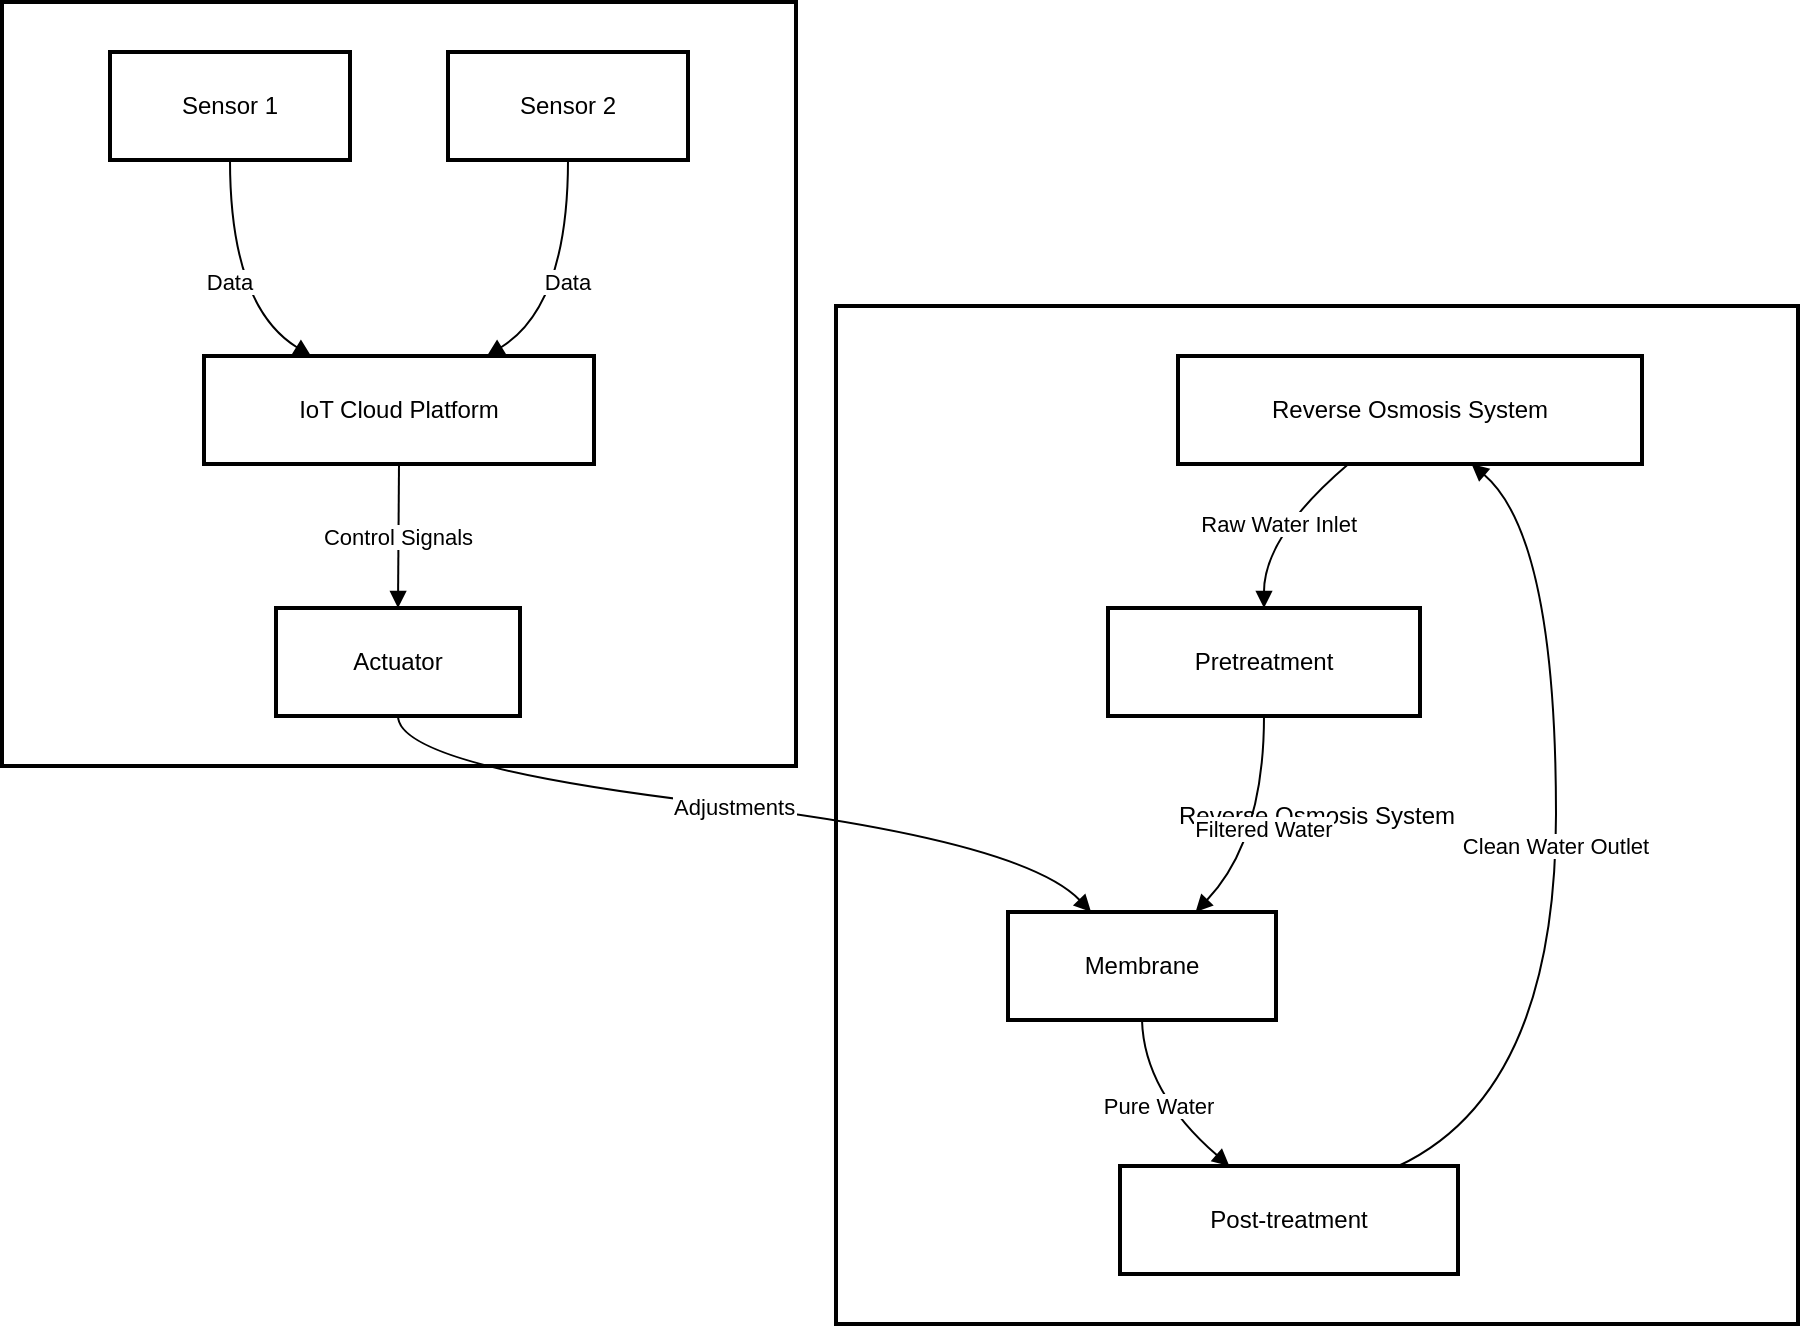 <mxfile version="26.0.14">
  <diagram name="Page-1" id="9Qz-wawpg3vupjKAQw7r">
    <mxGraphModel>
      <root>
        <mxCell id="0" />
        <mxCell id="1" parent="0" />
        <mxCell id="2" value="Internet of Things (IoT)" style="whiteSpace=wrap;strokeWidth=2;" vertex="1" parent="1">
          <mxGeometry x="8" y="8" width="397" height="382" as="geometry" />
        </mxCell>
        <mxCell id="3" value="Reverse Osmosis System" style="whiteSpace=wrap;strokeWidth=2;" vertex="1" parent="1">
          <mxGeometry x="425" y="160" width="481" height="509" as="geometry" />
        </mxCell>
        <mxCell id="4" value="Reverse Osmosis System" style="whiteSpace=wrap;strokeWidth=2;" vertex="1" parent="1">
          <mxGeometry x="596" y="185" width="232" height="54" as="geometry" />
        </mxCell>
        <mxCell id="5" value="Pretreatment" style="whiteSpace=wrap;strokeWidth=2;" vertex="1" parent="1">
          <mxGeometry x="561" y="311" width="156" height="54" as="geometry" />
        </mxCell>
        <mxCell id="6" value="Membrane" style="whiteSpace=wrap;strokeWidth=2;" vertex="1" parent="1">
          <mxGeometry x="511" y="463" width="134" height="54" as="geometry" />
        </mxCell>
        <mxCell id="7" value="Post-treatment" style="whiteSpace=wrap;strokeWidth=2;" vertex="1" parent="1">
          <mxGeometry x="567" y="590" width="169" height="54" as="geometry" />
        </mxCell>
        <mxCell id="8" value="IoT Cloud Platform" style="whiteSpace=wrap;strokeWidth=2;" vertex="1" parent="1">
          <mxGeometry x="109" y="185" width="195" height="54" as="geometry" />
        </mxCell>
        <mxCell id="9" value="Sensor 1" style="whiteSpace=wrap;strokeWidth=2;" vertex="1" parent="1">
          <mxGeometry x="62" y="33" width="120" height="54" as="geometry" />
        </mxCell>
        <mxCell id="10" value="Sensor 2" style="whiteSpace=wrap;strokeWidth=2;" vertex="1" parent="1">
          <mxGeometry x="231" y="33" width="120" height="54" as="geometry" />
        </mxCell>
        <mxCell id="11" value="Actuator" style="whiteSpace=wrap;strokeWidth=2;" vertex="1" parent="1">
          <mxGeometry x="145" y="311" width="122" height="54" as="geometry" />
        </mxCell>
        <mxCell id="12" value="Raw Water Inlet" style="curved=1;startArrow=none;endArrow=block;exitX=0.37;exitY=0.99;entryX=0.5;entryY=0.01;" edge="1" parent="1" source="4" target="5">
          <mxGeometry relative="1" as="geometry">
            <Array as="points">
              <mxPoint x="639" y="275" />
            </Array>
          </mxGeometry>
        </mxCell>
        <mxCell id="13" value="Filtered Water" style="curved=1;startArrow=none;endArrow=block;exitX=0.5;exitY=1.01;entryX=0.7;entryY=0;" edge="1" parent="1" source="5" target="6">
          <mxGeometry relative="1" as="geometry">
            <Array as="points">
              <mxPoint x="639" y="427" />
            </Array>
          </mxGeometry>
        </mxCell>
        <mxCell id="14" value="Pure Water" style="curved=1;startArrow=none;endArrow=block;exitX=0.5;exitY=1;entryX=0.32;entryY=-0.01;" edge="1" parent="1" source="6" target="7">
          <mxGeometry relative="1" as="geometry">
            <Array as="points">
              <mxPoint x="579" y="553" />
            </Array>
          </mxGeometry>
        </mxCell>
        <mxCell id="15" value="Clean Water Outlet" style="curved=1;startArrow=none;endArrow=block;exitX=0.83;exitY=-0.01;entryX=0.63;entryY=0.99;" edge="1" parent="1" source="7" target="4">
          <mxGeometry relative="1" as="geometry">
            <Array as="points">
              <mxPoint x="785" y="553" />
              <mxPoint x="785" y="275" />
            </Array>
          </mxGeometry>
        </mxCell>
        <mxCell id="16" value="Data" style="curved=1;startArrow=none;endArrow=block;exitX=0.5;exitY=1;entryX=0.27;entryY=-0.01;" edge="1" parent="1" source="9" target="8">
          <mxGeometry relative="1" as="geometry">
            <Array as="points">
              <mxPoint x="122" y="160" />
            </Array>
          </mxGeometry>
        </mxCell>
        <mxCell id="17" value="Data" style="curved=1;startArrow=none;endArrow=block;exitX=0.5;exitY=1;entryX=0.73;entryY=-0.01;" edge="1" parent="1" source="10" target="8">
          <mxGeometry relative="1" as="geometry">
            <Array as="points">
              <mxPoint x="291" y="160" />
            </Array>
          </mxGeometry>
        </mxCell>
        <mxCell id="18" value="Control Signals" style="curved=1;startArrow=none;endArrow=block;exitX=0.5;exitY=0.99;entryX=0.5;entryY=0.01;" edge="1" parent="1" source="8" target="11">
          <mxGeometry relative="1" as="geometry">
            <Array as="points" />
          </mxGeometry>
        </mxCell>
        <mxCell id="19" value="Adjustments" style="curved=1;startArrow=none;endArrow=block;exitX=0.5;exitY=1.01;entryX=0.31;entryY=0;" edge="1" parent="1" source="11" target="6">
          <mxGeometry relative="1" as="geometry">
            <Array as="points">
              <mxPoint x="206" y="390" />
              <mxPoint x="518" y="427" />
            </Array>
          </mxGeometry>
        </mxCell>
      </root>
    </mxGraphModel>
  </diagram>
</mxfile>
